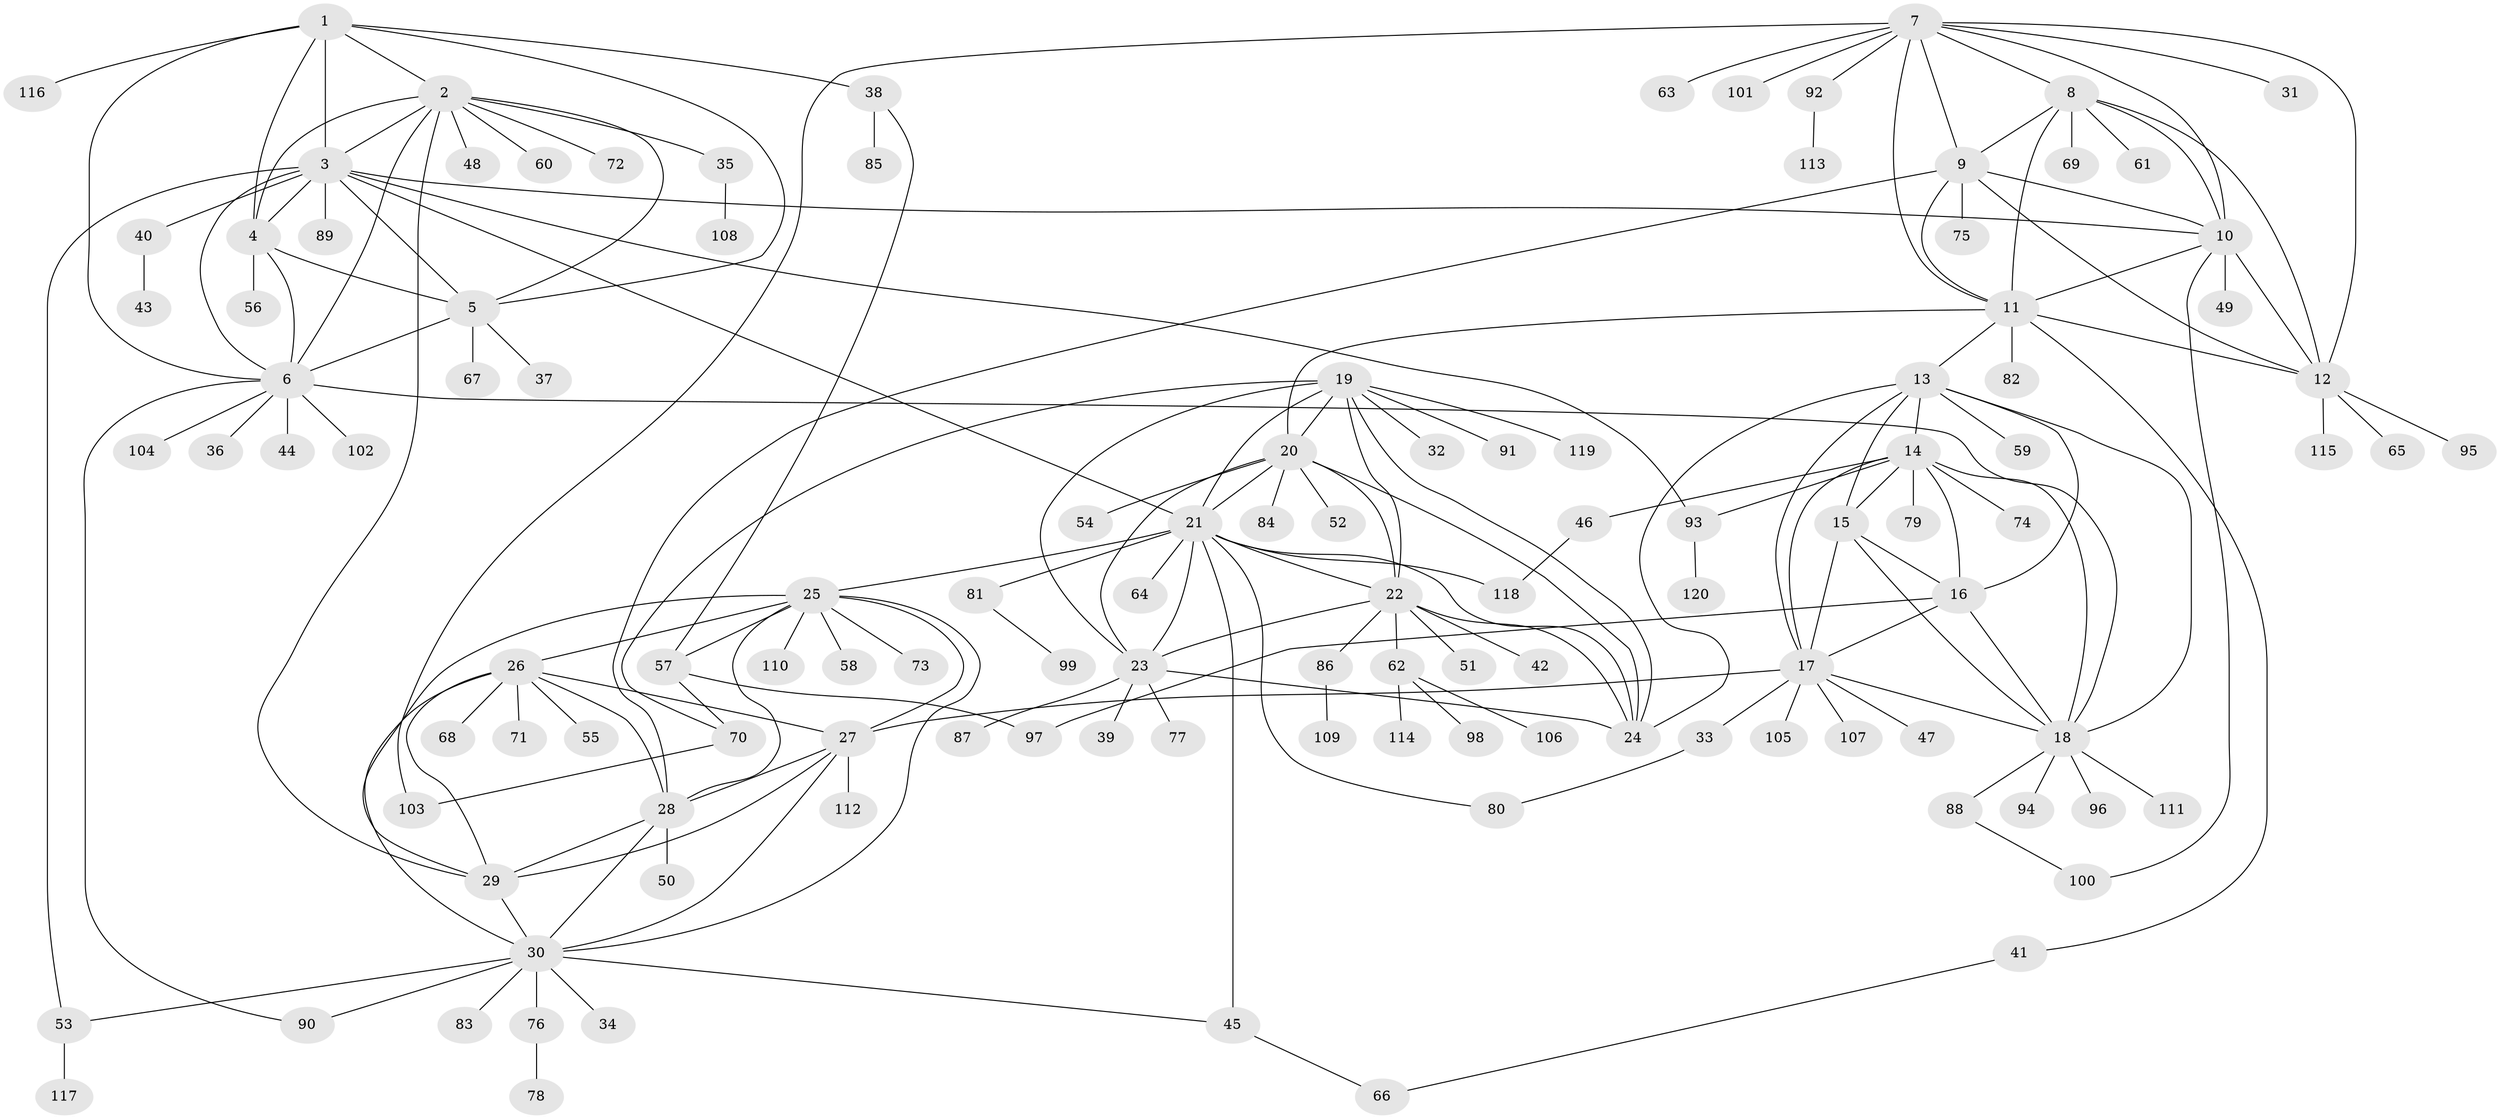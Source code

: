 // coarse degree distribution, {11: 0.03260869565217391, 10: 0.05434782608695652, 4: 0.03260869565217391, 6: 0.021739130434782608, 9: 0.021739130434782608, 5: 0.03260869565217391, 13: 0.010869565217391304, 7: 0.021739130434782608, 1: 0.6086956521739131, 2: 0.13043478260869565, 3: 0.03260869565217391}
// Generated by graph-tools (version 1.1) at 2025/52/02/27/25 19:52:19]
// undirected, 120 vertices, 187 edges
graph export_dot {
graph [start="1"]
  node [color=gray90,style=filled];
  1;
  2;
  3;
  4;
  5;
  6;
  7;
  8;
  9;
  10;
  11;
  12;
  13;
  14;
  15;
  16;
  17;
  18;
  19;
  20;
  21;
  22;
  23;
  24;
  25;
  26;
  27;
  28;
  29;
  30;
  31;
  32;
  33;
  34;
  35;
  36;
  37;
  38;
  39;
  40;
  41;
  42;
  43;
  44;
  45;
  46;
  47;
  48;
  49;
  50;
  51;
  52;
  53;
  54;
  55;
  56;
  57;
  58;
  59;
  60;
  61;
  62;
  63;
  64;
  65;
  66;
  67;
  68;
  69;
  70;
  71;
  72;
  73;
  74;
  75;
  76;
  77;
  78;
  79;
  80;
  81;
  82;
  83;
  84;
  85;
  86;
  87;
  88;
  89;
  90;
  91;
  92;
  93;
  94;
  95;
  96;
  97;
  98;
  99;
  100;
  101;
  102;
  103;
  104;
  105;
  106;
  107;
  108;
  109;
  110;
  111;
  112;
  113;
  114;
  115;
  116;
  117;
  118;
  119;
  120;
  1 -- 2;
  1 -- 3;
  1 -- 4;
  1 -- 5;
  1 -- 6;
  1 -- 38;
  1 -- 116;
  2 -- 3;
  2 -- 4;
  2 -- 5;
  2 -- 6;
  2 -- 29;
  2 -- 35;
  2 -- 48;
  2 -- 60;
  2 -- 72;
  3 -- 4;
  3 -- 5;
  3 -- 6;
  3 -- 10;
  3 -- 21;
  3 -- 40;
  3 -- 53;
  3 -- 89;
  3 -- 93;
  4 -- 5;
  4 -- 6;
  4 -- 56;
  5 -- 6;
  5 -- 37;
  5 -- 67;
  6 -- 18;
  6 -- 36;
  6 -- 44;
  6 -- 90;
  6 -- 102;
  6 -- 104;
  7 -- 8;
  7 -- 9;
  7 -- 10;
  7 -- 11;
  7 -- 12;
  7 -- 31;
  7 -- 63;
  7 -- 92;
  7 -- 101;
  7 -- 103;
  8 -- 9;
  8 -- 10;
  8 -- 11;
  8 -- 12;
  8 -- 61;
  8 -- 69;
  9 -- 10;
  9 -- 11;
  9 -- 12;
  9 -- 28;
  9 -- 75;
  10 -- 11;
  10 -- 12;
  10 -- 49;
  10 -- 100;
  11 -- 12;
  11 -- 13;
  11 -- 20;
  11 -- 41;
  11 -- 82;
  12 -- 65;
  12 -- 95;
  12 -- 115;
  13 -- 14;
  13 -- 15;
  13 -- 16;
  13 -- 17;
  13 -- 18;
  13 -- 24;
  13 -- 59;
  14 -- 15;
  14 -- 16;
  14 -- 17;
  14 -- 18;
  14 -- 46;
  14 -- 74;
  14 -- 79;
  14 -- 93;
  15 -- 16;
  15 -- 17;
  15 -- 18;
  16 -- 17;
  16 -- 18;
  16 -- 97;
  17 -- 18;
  17 -- 27;
  17 -- 33;
  17 -- 47;
  17 -- 105;
  17 -- 107;
  18 -- 88;
  18 -- 94;
  18 -- 96;
  18 -- 111;
  19 -- 20;
  19 -- 21;
  19 -- 22;
  19 -- 23;
  19 -- 24;
  19 -- 32;
  19 -- 70;
  19 -- 91;
  19 -- 119;
  20 -- 21;
  20 -- 22;
  20 -- 23;
  20 -- 24;
  20 -- 52;
  20 -- 54;
  20 -- 84;
  21 -- 22;
  21 -- 23;
  21 -- 24;
  21 -- 25;
  21 -- 45;
  21 -- 64;
  21 -- 80;
  21 -- 81;
  21 -- 118;
  22 -- 23;
  22 -- 24;
  22 -- 42;
  22 -- 51;
  22 -- 62;
  22 -- 86;
  23 -- 24;
  23 -- 39;
  23 -- 77;
  23 -- 87;
  25 -- 26;
  25 -- 27;
  25 -- 28;
  25 -- 29;
  25 -- 30;
  25 -- 57;
  25 -- 58;
  25 -- 73;
  25 -- 110;
  26 -- 27;
  26 -- 28;
  26 -- 29;
  26 -- 30;
  26 -- 55;
  26 -- 68;
  26 -- 71;
  27 -- 28;
  27 -- 29;
  27 -- 30;
  27 -- 112;
  28 -- 29;
  28 -- 30;
  28 -- 50;
  29 -- 30;
  30 -- 34;
  30 -- 45;
  30 -- 53;
  30 -- 76;
  30 -- 83;
  30 -- 90;
  33 -- 80;
  35 -- 108;
  38 -- 57;
  38 -- 85;
  40 -- 43;
  41 -- 66;
  45 -- 66;
  46 -- 118;
  53 -- 117;
  57 -- 70;
  57 -- 97;
  62 -- 98;
  62 -- 106;
  62 -- 114;
  70 -- 103;
  76 -- 78;
  81 -- 99;
  86 -- 109;
  88 -- 100;
  92 -- 113;
  93 -- 120;
}
